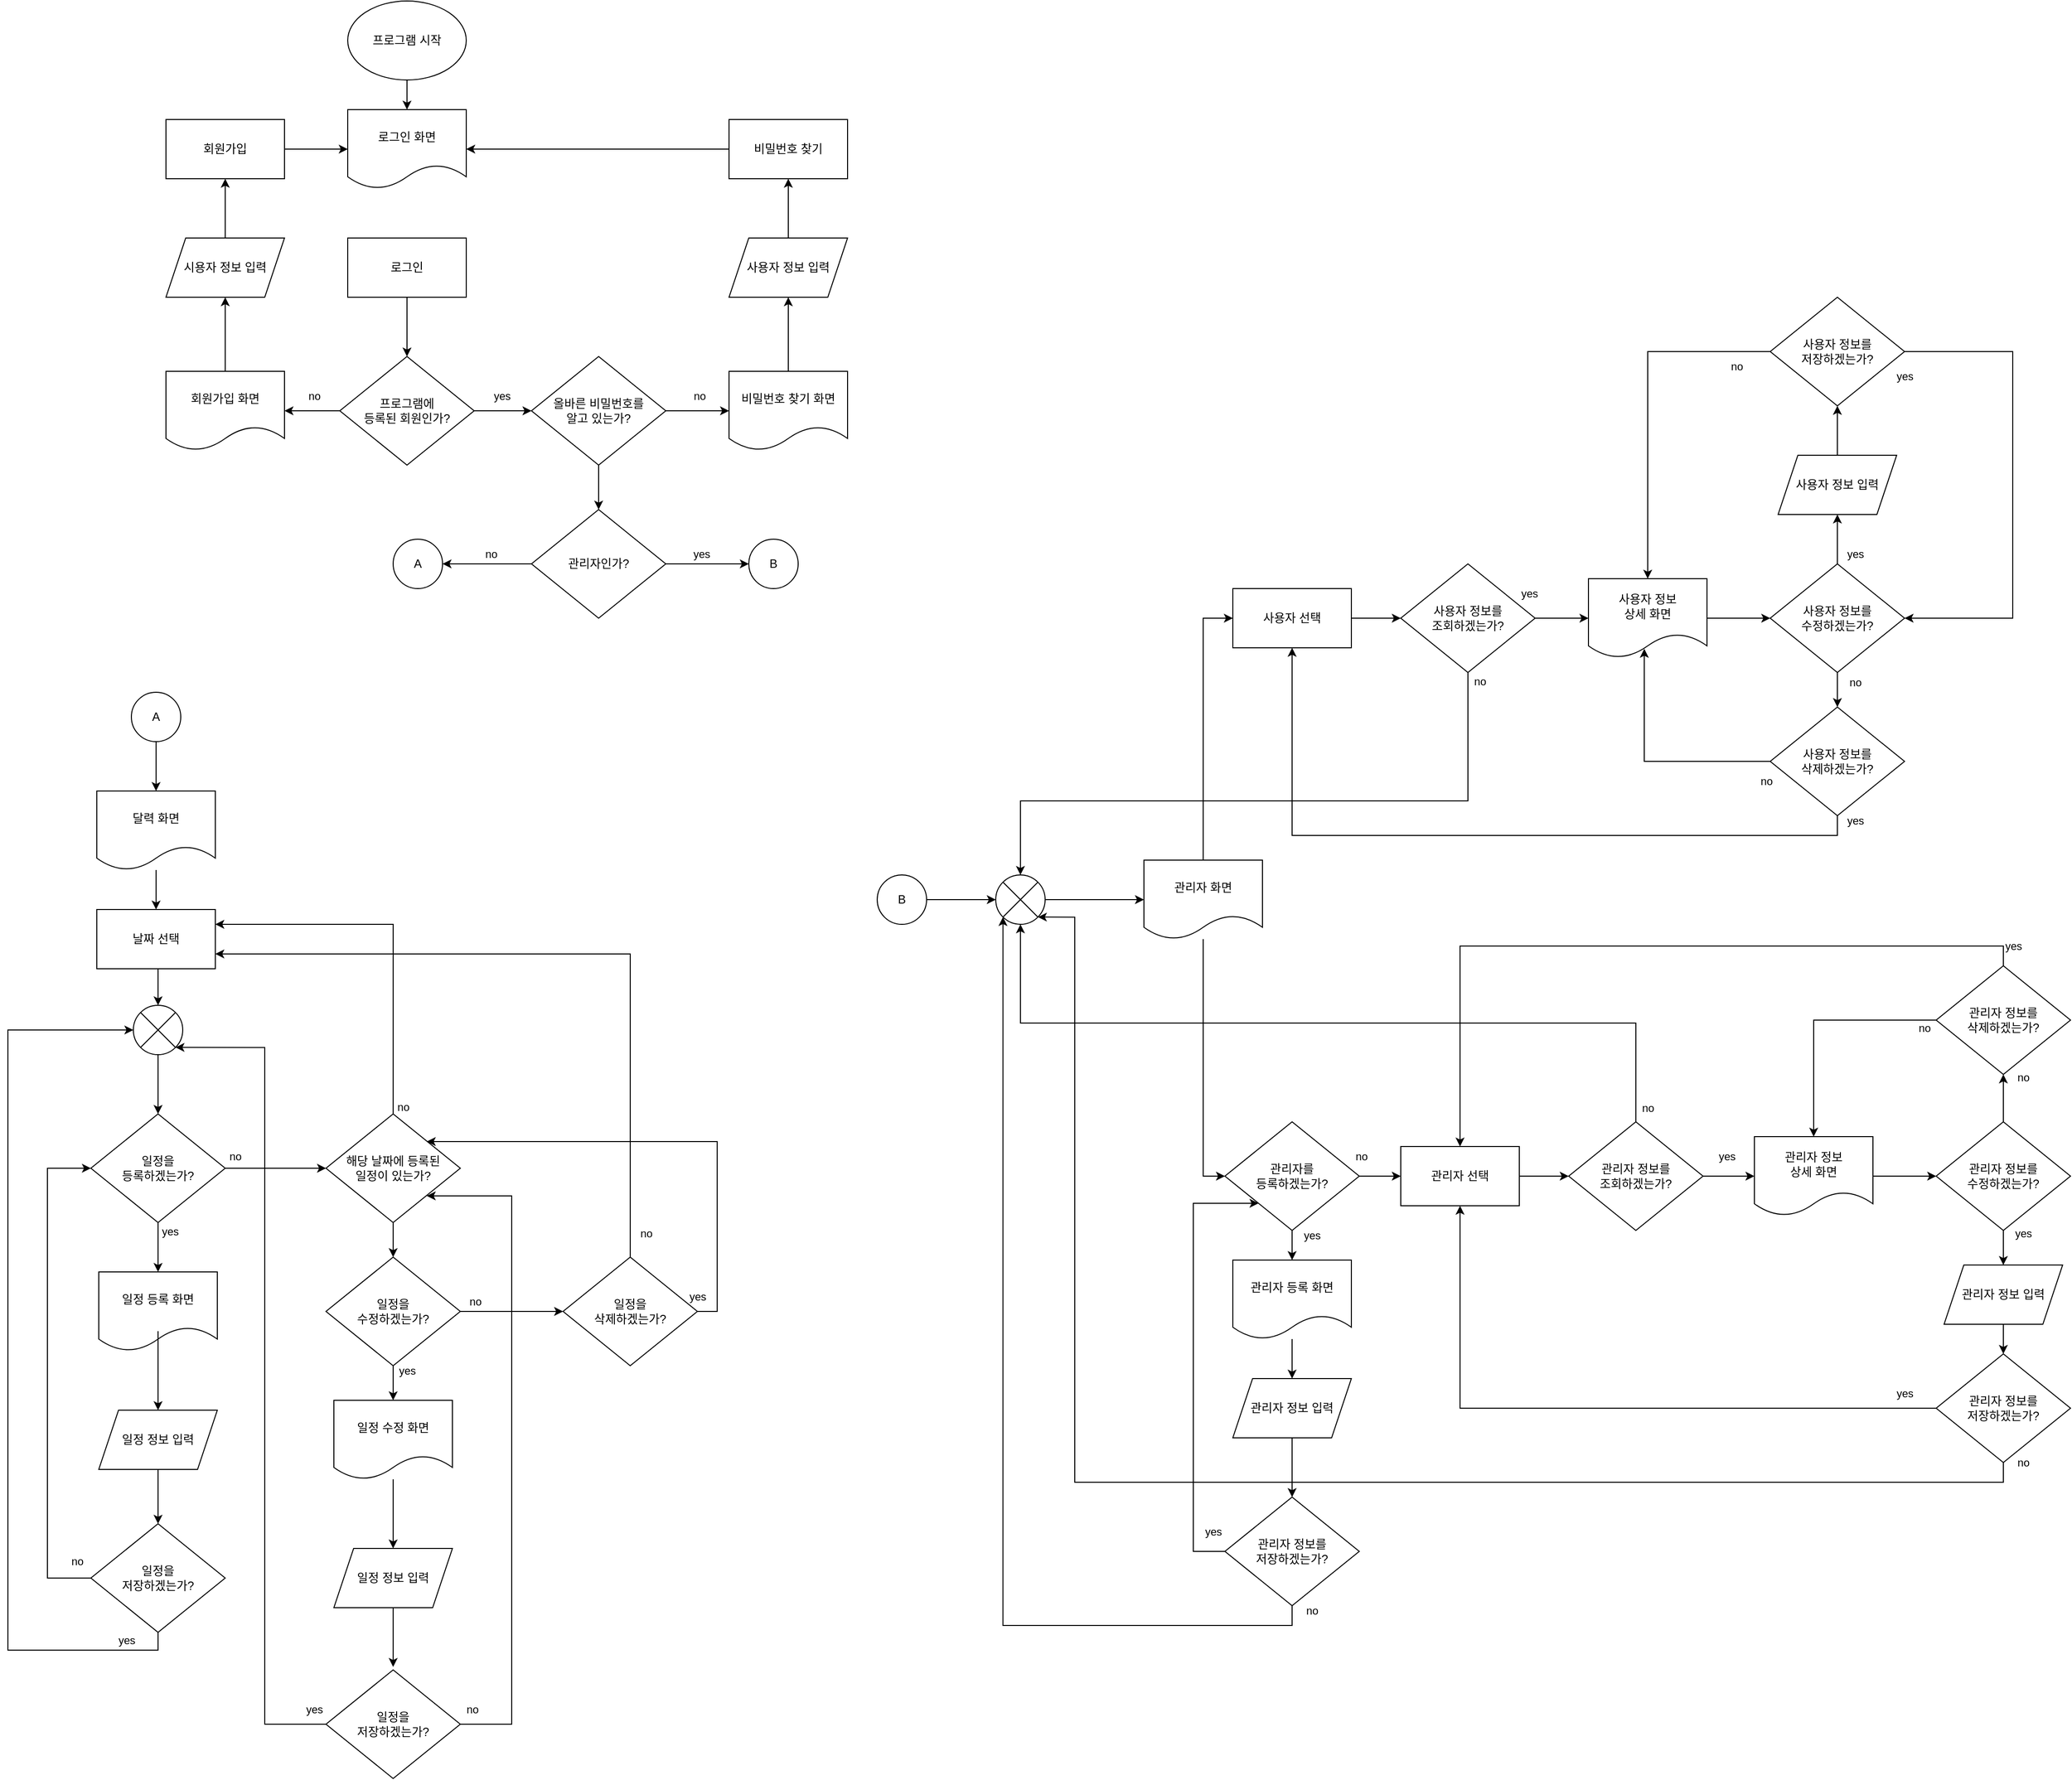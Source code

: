 <mxfile version="20.3.0" type="device"><diagram id="C5RBs43oDa-KdzZeNtuy" name="Page-1"><mxGraphModel dx="7496" dy="4733" grid="1" gridSize="10" guides="1" tooltips="1" connect="1" arrows="1" fold="1" page="1" pageScale="1" pageWidth="827" pageHeight="1169" math="0" shadow="0"><root><mxCell id="WIyWlLk6GJQsqaUBKTNV-0"/><mxCell id="WIyWlLk6GJQsqaUBKTNV-1" parent="WIyWlLk6GJQsqaUBKTNV-0"/><mxCell id="aTN_pOWtleHLElmf9g-f-5" style="edgeStyle=orthogonalEdgeStyle;rounded=0;orthogonalLoop=1;jettySize=auto;html=1;exitX=0.5;exitY=0;exitDx=0;exitDy=0;startArrow=classic;startFill=1;endArrow=none;endFill=0;" edge="1" parent="WIyWlLk6GJQsqaUBKTNV-1" target="aTN_pOWtleHLElmf9g-f-3"><mxGeometry relative="1" as="geometry"><mxPoint x="674" y="320.0" as="sourcePoint"/></mxGeometry></mxCell><mxCell id="aTN_pOWtleHLElmf9g-f-24" value="달력 화면" style="shape=document;whiteSpace=wrap;html=1;boundedLbl=1;" vertex="1" parent="WIyWlLk6GJQsqaUBKTNV-1"><mxGeometry x="409.99" y="-160" width="120" height="80" as="geometry"/></mxCell><mxCell id="aTN_pOWtleHLElmf9g-f-34" value="날짜 선택" style="rounded=0;whiteSpace=wrap;html=1;" vertex="1" parent="WIyWlLk6GJQsqaUBKTNV-1"><mxGeometry x="409.99" y="-40" width="120" height="60" as="geometry"/></mxCell><mxCell id="aTN_pOWtleHLElmf9g-f-87" style="edgeStyle=orthogonalEdgeStyle;rounded=0;orthogonalLoop=1;jettySize=auto;html=1;entryX=0.5;entryY=0;entryDx=0;entryDy=0;startArrow=none;startFill=0;endArrow=classic;endFill=1;" edge="1" parent="WIyWlLk6GJQsqaUBKTNV-1" source="aTN_pOWtleHLElmf9g-f-24" target="aTN_pOWtleHLElmf9g-f-34"><mxGeometry relative="1" as="geometry"/></mxCell><mxCell id="aTN_pOWtleHLElmf9g-f-41" value="일정을&lt;br&gt;수정하겠는가?" style="rhombus;whiteSpace=wrap;html=1;" vertex="1" parent="WIyWlLk6GJQsqaUBKTNV-1"><mxGeometry x="641.99" y="312" width="136" height="110" as="geometry"/></mxCell><mxCell id="aTN_pOWtleHLElmf9g-f-114" value="no" style="edgeStyle=orthogonalEdgeStyle;rounded=0;orthogonalLoop=1;jettySize=auto;html=1;exitX=0.5;exitY=0;exitDx=0;exitDy=0;entryX=1;entryY=0.75;entryDx=0;entryDy=0;startArrow=none;startFill=0;endArrow=classic;endFill=1;" edge="1" parent="WIyWlLk6GJQsqaUBKTNV-1" source="aTN_pOWtleHLElmf9g-f-42" target="aTN_pOWtleHLElmf9g-f-34"><mxGeometry x="-0.934" y="-16" relative="1" as="geometry"><mxPoint as="offset"/></mxGeometry></mxCell><mxCell id="aTN_pOWtleHLElmf9g-f-42" value="일정을&lt;br&gt;삭제하겠는가?" style="rhombus;whiteSpace=wrap;html=1;" vertex="1" parent="WIyWlLk6GJQsqaUBKTNV-1"><mxGeometry x="881.99" y="312" width="136" height="110" as="geometry"/></mxCell><mxCell id="aTN_pOWtleHLElmf9g-f-88" value="no" style="edgeStyle=orthogonalEdgeStyle;rounded=0;orthogonalLoop=1;jettySize=auto;html=1;exitX=1;exitY=0.5;exitDx=0;exitDy=0;entryX=0;entryY=0.5;entryDx=0;entryDy=0;startArrow=none;startFill=0;endArrow=classic;endFill=1;" edge="1" parent="WIyWlLk6GJQsqaUBKTNV-1" source="aTN_pOWtleHLElmf9g-f-41" target="aTN_pOWtleHLElmf9g-f-42"><mxGeometry x="-0.714" y="10" relative="1" as="geometry"><mxPoint as="offset"/></mxGeometry></mxCell><mxCell id="aTN_pOWtleHLElmf9g-f-49" value="일정 수정 화면" style="shape=document;whiteSpace=wrap;html=1;boundedLbl=1;" vertex="1" parent="WIyWlLk6GJQsqaUBKTNV-1"><mxGeometry x="649.99" y="457" width="120" height="80" as="geometry"/></mxCell><mxCell id="aTN_pOWtleHLElmf9g-f-76" value="yes" style="edgeStyle=orthogonalEdgeStyle;rounded=0;orthogonalLoop=1;jettySize=auto;html=1;exitX=0.5;exitY=1;exitDx=0;exitDy=0;entryX=0.5;entryY=0;entryDx=0;entryDy=0;startArrow=none;startFill=0;endArrow=classic;endFill=1;" edge="1" parent="WIyWlLk6GJQsqaUBKTNV-1" source="aTN_pOWtleHLElmf9g-f-41" target="aTN_pOWtleHLElmf9g-f-49"><mxGeometry x="-0.714" y="14" relative="1" as="geometry"><mxPoint as="offset"/></mxGeometry></mxCell><mxCell id="aTN_pOWtleHLElmf9g-f-53" value="일정을&lt;br&gt;저장하겠는가?" style="rhombus;whiteSpace=wrap;html=1;" vertex="1" parent="WIyWlLk6GJQsqaUBKTNV-1"><mxGeometry x="403.99" y="582" width="136" height="110" as="geometry"/></mxCell><mxCell id="aTN_pOWtleHLElmf9g-f-112" value="no" style="edgeStyle=orthogonalEdgeStyle;rounded=0;orthogonalLoop=1;jettySize=auto;html=1;exitX=0.5;exitY=0;exitDx=0;exitDy=0;entryX=1;entryY=0.25;entryDx=0;entryDy=0;startArrow=none;startFill=0;endArrow=classic;endFill=1;" edge="1" parent="WIyWlLk6GJQsqaUBKTNV-1" source="aTN_pOWtleHLElmf9g-f-68" target="aTN_pOWtleHLElmf9g-f-34"><mxGeometry x="-0.962" y="-10" relative="1" as="geometry"><mxPoint as="offset"/></mxGeometry></mxCell><mxCell id="aTN_pOWtleHLElmf9g-f-273" style="edgeStyle=orthogonalEdgeStyle;rounded=0;orthogonalLoop=1;jettySize=auto;html=1;exitX=0.5;exitY=1;exitDx=0;exitDy=0;entryX=0.5;entryY=0;entryDx=0;entryDy=0;startArrow=none;startFill=0;endArrow=classic;endFill=1;" edge="1" parent="WIyWlLk6GJQsqaUBKTNV-1" source="aTN_pOWtleHLElmf9g-f-68" target="aTN_pOWtleHLElmf9g-f-41"><mxGeometry relative="1" as="geometry"/></mxCell><mxCell id="aTN_pOWtleHLElmf9g-f-68" value="해당 날짜에 등록된&lt;br&gt;일정이 있는가?" style="rhombus;whiteSpace=wrap;html=1;" vertex="1" parent="WIyWlLk6GJQsqaUBKTNV-1"><mxGeometry x="641.99" y="167.0" width="136" height="110" as="geometry"/></mxCell><mxCell id="aTN_pOWtleHLElmf9g-f-117" value="yes" style="edgeStyle=orthogonalEdgeStyle;rounded=0;orthogonalLoop=1;jettySize=auto;html=1;exitX=1;exitY=0.5;exitDx=0;exitDy=0;startArrow=none;startFill=0;endArrow=classic;endFill=1;entryX=1;entryY=0;entryDx=0;entryDy=0;" edge="1" parent="WIyWlLk6GJQsqaUBKTNV-1" source="aTN_pOWtleHLElmf9g-f-42" target="aTN_pOWtleHLElmf9g-f-68"><mxGeometry x="-1" y="15" relative="1" as="geometry"><mxPoint x="1023.99" y="202.0" as="targetPoint"/><Array as="points"><mxPoint x="1037.99" y="367"/><mxPoint x="1037.99" y="195.0"/><mxPoint x="743.99" y="195.0"/></Array><mxPoint as="offset"/></mxGeometry></mxCell><mxCell id="aTN_pOWtleHLElmf9g-f-74" value="no" style="edgeStyle=orthogonalEdgeStyle;rounded=0;orthogonalLoop=1;jettySize=auto;html=1;exitX=1;exitY=0.5;exitDx=0;exitDy=0;entryX=0;entryY=0.5;entryDx=0;entryDy=0;startArrow=none;startFill=0;endArrow=classic;endFill=1;" edge="1" parent="WIyWlLk6GJQsqaUBKTNV-1" source="aTN_pOWtleHLElmf9g-f-69" target="aTN_pOWtleHLElmf9g-f-68"><mxGeometry x="-0.804" y="12" relative="1" as="geometry"><mxPoint x="579.99" y="222.0" as="sourcePoint"/><mxPoint as="offset"/></mxGeometry></mxCell><mxCell id="aTN_pOWtleHLElmf9g-f-69" value="일정을&lt;br&gt;등록하겠는가?" style="rhombus;whiteSpace=wrap;html=1;" vertex="1" parent="WIyWlLk6GJQsqaUBKTNV-1"><mxGeometry x="403.99" y="167.0" width="136" height="110" as="geometry"/></mxCell><mxCell id="aTN_pOWtleHLElmf9g-f-121" value="no" style="edgeStyle=orthogonalEdgeStyle;rounded=0;orthogonalLoop=1;jettySize=auto;html=1;exitX=0;exitY=0.5;exitDx=0;exitDy=0;entryX=0;entryY=0.5;entryDx=0;entryDy=0;startArrow=none;startFill=0;endArrow=classic;endFill=1;" edge="1" parent="WIyWlLk6GJQsqaUBKTNV-1" source="aTN_pOWtleHLElmf9g-f-53" target="aTN_pOWtleHLElmf9g-f-69"><mxGeometry x="-0.944" y="-17" relative="1" as="geometry"><Array as="points"><mxPoint x="359.99" y="637"/><mxPoint x="359.99" y="222.0"/></Array><mxPoint as="offset"/></mxGeometry></mxCell><mxCell id="aTN_pOWtleHLElmf9g-f-70" value="일정 등록 화면" style="shape=document;whiteSpace=wrap;html=1;boundedLbl=1;" vertex="1" parent="WIyWlLk6GJQsqaUBKTNV-1"><mxGeometry x="411.99" y="327" width="120" height="80" as="geometry"/></mxCell><mxCell id="aTN_pOWtleHLElmf9g-f-89" value="yes" style="edgeStyle=orthogonalEdgeStyle;rounded=0;orthogonalLoop=1;jettySize=auto;html=1;exitX=0.5;exitY=1;exitDx=0;exitDy=0;entryX=0.5;entryY=0;entryDx=0;entryDy=0;startArrow=none;startFill=0;endArrow=classic;endFill=1;" edge="1" parent="WIyWlLk6GJQsqaUBKTNV-1" source="aTN_pOWtleHLElmf9g-f-69" target="aTN_pOWtleHLElmf9g-f-70"><mxGeometry x="-0.667" y="12" relative="1" as="geometry"><mxPoint as="offset"/></mxGeometry></mxCell><mxCell id="aTN_pOWtleHLElmf9g-f-80" style="edgeStyle=orthogonalEdgeStyle;rounded=0;orthogonalLoop=1;jettySize=auto;html=1;exitX=0.5;exitY=0;exitDx=0;exitDy=0;startArrow=classic;startFill=1;endArrow=none;endFill=0;" edge="1" parent="WIyWlLk6GJQsqaUBKTNV-1" source="aTN_pOWtleHLElmf9g-f-81"><mxGeometry relative="1" as="geometry"><mxPoint x="471.99" y="437" as="sourcePoint"/><mxPoint x="471.99" y="387" as="targetPoint"/></mxGeometry></mxCell><mxCell id="aTN_pOWtleHLElmf9g-f-83" style="edgeStyle=orthogonalEdgeStyle;rounded=0;orthogonalLoop=1;jettySize=auto;html=1;exitX=0.5;exitY=1;exitDx=0;exitDy=0;entryX=0.5;entryY=0;entryDx=0;entryDy=0;startArrow=none;startFill=0;endArrow=classic;endFill=1;" edge="1" parent="WIyWlLk6GJQsqaUBKTNV-1" source="aTN_pOWtleHLElmf9g-f-81" target="aTN_pOWtleHLElmf9g-f-53"><mxGeometry relative="1" as="geometry"/></mxCell><mxCell id="aTN_pOWtleHLElmf9g-f-81" value="일정 정보 입력" style="shape=parallelogram;perimeter=parallelogramPerimeter;whiteSpace=wrap;html=1;fixedSize=1;" vertex="1" parent="WIyWlLk6GJQsqaUBKTNV-1"><mxGeometry x="411.99" y="467" width="120" height="60" as="geometry"/></mxCell><mxCell id="aTN_pOWtleHLElmf9g-f-118" value="no" style="edgeStyle=orthogonalEdgeStyle;rounded=0;orthogonalLoop=1;jettySize=auto;html=1;entryX=1;entryY=1;entryDx=0;entryDy=0;startArrow=none;startFill=0;endArrow=classic;endFill=1;exitX=1;exitY=0.5;exitDx=0;exitDy=0;" edge="1" parent="WIyWlLk6GJQsqaUBKTNV-1" source="aTN_pOWtleHLElmf9g-f-102" target="aTN_pOWtleHLElmf9g-f-68"><mxGeometry x="-0.964" y="15" relative="1" as="geometry"><mxPoint x="829.99" y="782" as="sourcePoint"/><Array as="points"><mxPoint x="829.99" y="785"/><mxPoint x="829.99" y="250.0"/><mxPoint x="743.99" y="250.0"/></Array><mxPoint as="offset"/></mxGeometry></mxCell><mxCell id="aTN_pOWtleHLElmf9g-f-102" value="일정을&lt;br&gt;저장하겠는가?" style="rhombus;whiteSpace=wrap;html=1;" vertex="1" parent="WIyWlLk6GJQsqaUBKTNV-1"><mxGeometry x="641.99" y="730" width="136" height="110" as="geometry"/></mxCell><mxCell id="aTN_pOWtleHLElmf9g-f-104" style="edgeStyle=orthogonalEdgeStyle;rounded=0;orthogonalLoop=1;jettySize=auto;html=1;exitX=0.5;exitY=1;exitDx=0;exitDy=0;entryX=0.5;entryY=0;entryDx=0;entryDy=0;startArrow=none;startFill=0;endArrow=classic;endFill=1;" edge="1" parent="WIyWlLk6GJQsqaUBKTNV-1" source="aTN_pOWtleHLElmf9g-f-103"><mxGeometry relative="1" as="geometry"><mxPoint x="709.99" y="727" as="targetPoint"/></mxGeometry></mxCell><mxCell id="aTN_pOWtleHLElmf9g-f-103" value="일정 정보 입력" style="shape=parallelogram;perimeter=parallelogramPerimeter;whiteSpace=wrap;html=1;fixedSize=1;" vertex="1" parent="WIyWlLk6GJQsqaUBKTNV-1"><mxGeometry x="649.99" y="607" width="120" height="60" as="geometry"/></mxCell><mxCell id="aTN_pOWtleHLElmf9g-f-78" style="edgeStyle=orthogonalEdgeStyle;rounded=0;orthogonalLoop=1;jettySize=auto;html=1;entryX=0.5;entryY=0;entryDx=0;entryDy=0;startArrow=none;startFill=0;endArrow=classic;endFill=1;" edge="1" parent="WIyWlLk6GJQsqaUBKTNV-1" source="aTN_pOWtleHLElmf9g-f-49" target="aTN_pOWtleHLElmf9g-f-103"><mxGeometry relative="1" as="geometry"><mxPoint x="709.99" y="517" as="sourcePoint"/><mxPoint x="542.99" y="467" as="targetPoint"/></mxGeometry></mxCell><mxCell id="aTN_pOWtleHLElmf9g-f-123" style="edgeStyle=orthogonalEdgeStyle;rounded=0;orthogonalLoop=1;jettySize=auto;html=1;exitX=0.5;exitY=1;exitDx=0;exitDy=0;entryX=0.5;entryY=0;entryDx=0;entryDy=0;startArrow=none;startFill=0;endArrow=classic;endFill=1;" edge="1" parent="WIyWlLk6GJQsqaUBKTNV-1" source="aTN_pOWtleHLElmf9g-f-116" target="aTN_pOWtleHLElmf9g-f-69"><mxGeometry relative="1" as="geometry"/></mxCell><mxCell id="aTN_pOWtleHLElmf9g-f-116" value="" style="shape=sumEllipse;perimeter=ellipsePerimeter;whiteSpace=wrap;html=1;backgroundOutline=1;" vertex="1" parent="WIyWlLk6GJQsqaUBKTNV-1"><mxGeometry x="446.99" y="57.0" width="50" height="50" as="geometry"/></mxCell><mxCell id="aTN_pOWtleHLElmf9g-f-108" style="edgeStyle=orthogonalEdgeStyle;rounded=0;orthogonalLoop=1;jettySize=auto;html=1;exitX=0.5;exitY=1;exitDx=0;exitDy=0;entryX=0.5;entryY=0;entryDx=0;entryDy=0;startArrow=none;startFill=0;endArrow=classic;endFill=1;" edge="1" parent="WIyWlLk6GJQsqaUBKTNV-1" source="aTN_pOWtleHLElmf9g-f-34" target="aTN_pOWtleHLElmf9g-f-116"><mxGeometry relative="1" as="geometry"><mxPoint x="717.99" y="60.0" as="targetPoint"/></mxGeometry></mxCell><mxCell id="aTN_pOWtleHLElmf9g-f-122" value="yes" style="edgeStyle=orthogonalEdgeStyle;rounded=0;orthogonalLoop=1;jettySize=auto;html=1;exitX=0.5;exitY=1;exitDx=0;exitDy=0;entryX=0;entryY=0.5;entryDx=0;entryDy=0;startArrow=none;startFill=0;endArrow=classic;endFill=1;" edge="1" parent="WIyWlLk6GJQsqaUBKTNV-1" source="aTN_pOWtleHLElmf9g-f-53" target="aTN_pOWtleHLElmf9g-f-116"><mxGeometry x="-0.892" y="-10" relative="1" as="geometry"><Array as="points"><mxPoint x="471.99" y="710"/><mxPoint x="319.99" y="710"/><mxPoint x="319.99" y="82.0"/></Array><mxPoint as="offset"/></mxGeometry></mxCell><mxCell id="aTN_pOWtleHLElmf9g-f-120" value="yes" style="edgeStyle=orthogonalEdgeStyle;rounded=0;orthogonalLoop=1;jettySize=auto;html=1;exitX=0;exitY=0.5;exitDx=0;exitDy=0;entryX=1;entryY=1;entryDx=0;entryDy=0;startArrow=none;startFill=0;endArrow=classic;endFill=1;" edge="1" parent="WIyWlLk6GJQsqaUBKTNV-1" source="aTN_pOWtleHLElmf9g-f-102" target="aTN_pOWtleHLElmf9g-f-116"><mxGeometry x="-0.971" y="-15" relative="1" as="geometry"><mxPoint x="601.99" y="782" as="sourcePoint"/><Array as="points"><mxPoint x="579.99" y="785"/><mxPoint x="579.99" y="100.0"/></Array><mxPoint as="offset"/></mxGeometry></mxCell><mxCell id="aTN_pOWtleHLElmf9g-f-158" value="관리자 화면" style="shape=document;whiteSpace=wrap;html=1;boundedLbl=1;" vertex="1" parent="WIyWlLk6GJQsqaUBKTNV-1"><mxGeometry x="1470" y="-90.0" width="120" height="80" as="geometry"/></mxCell><mxCell id="aTN_pOWtleHLElmf9g-f-169" value="사용자 정보를&lt;br&gt;조회하겠는가?" style="rhombus;whiteSpace=wrap;html=1;" vertex="1" parent="WIyWlLk6GJQsqaUBKTNV-1"><mxGeometry x="1730" y="-390" width="136" height="110" as="geometry"/></mxCell><mxCell id="aTN_pOWtleHLElmf9g-f-229" style="edgeStyle=orthogonalEdgeStyle;rounded=0;orthogonalLoop=1;jettySize=auto;html=1;exitX=1;exitY=0.5;exitDx=0;exitDy=0;entryX=0;entryY=0.5;entryDx=0;entryDy=0;startArrow=none;startFill=0;endArrow=classic;endFill=1;" edge="1" parent="WIyWlLk6GJQsqaUBKTNV-1" source="aTN_pOWtleHLElmf9g-f-172" target="aTN_pOWtleHLElmf9g-f-169"><mxGeometry relative="1" as="geometry"/></mxCell><mxCell id="aTN_pOWtleHLElmf9g-f-172" value="사용자 선택" style="whiteSpace=wrap;html=1;" vertex="1" parent="WIyWlLk6GJQsqaUBKTNV-1"><mxGeometry x="1560" y="-365" width="120" height="60" as="geometry"/></mxCell><mxCell id="aTN_pOWtleHLElmf9g-f-227" style="edgeStyle=orthogonalEdgeStyle;rounded=0;orthogonalLoop=1;jettySize=auto;html=1;entryX=0;entryY=0.5;entryDx=0;entryDy=0;startArrow=none;startFill=0;endArrow=classic;endFill=1;" edge="1" parent="WIyWlLk6GJQsqaUBKTNV-1" source="aTN_pOWtleHLElmf9g-f-158" target="aTN_pOWtleHLElmf9g-f-172"><mxGeometry relative="1" as="geometry"/></mxCell><mxCell id="aTN_pOWtleHLElmf9g-f-176" value="사용자 정보를&lt;br&gt;수정하겠는가?" style="rhombus;whiteSpace=wrap;html=1;" vertex="1" parent="WIyWlLk6GJQsqaUBKTNV-1"><mxGeometry x="2104" y="-390" width="136" height="110" as="geometry"/></mxCell><mxCell id="aTN_pOWtleHLElmf9g-f-178" value="사용자 정보 입력" style="shape=parallelogram;perimeter=parallelogramPerimeter;whiteSpace=wrap;html=1;fixedSize=1;" vertex="1" parent="WIyWlLk6GJQsqaUBKTNV-1"><mxGeometry x="2112" y="-500" width="120" height="60" as="geometry"/></mxCell><mxCell id="aTN_pOWtleHLElmf9g-f-236" value="yes" style="edgeStyle=orthogonalEdgeStyle;rounded=0;orthogonalLoop=1;jettySize=auto;html=1;exitX=0.5;exitY=0;exitDx=0;exitDy=0;entryX=0.5;entryY=1;entryDx=0;entryDy=0;startArrow=none;startFill=0;endArrow=classic;endFill=1;" edge="1" parent="WIyWlLk6GJQsqaUBKTNV-1" source="aTN_pOWtleHLElmf9g-f-176" target="aTN_pOWtleHLElmf9g-f-178"><mxGeometry x="-0.6" y="-18" relative="1" as="geometry"><mxPoint as="offset"/></mxGeometry></mxCell><mxCell id="aTN_pOWtleHLElmf9g-f-239" value="yes" style="edgeStyle=orthogonalEdgeStyle;rounded=0;orthogonalLoop=1;jettySize=auto;html=1;exitX=1;exitY=0.5;exitDx=0;exitDy=0;entryX=1;entryY=0.5;entryDx=0;entryDy=0;startArrow=none;startFill=0;endArrow=classic;endFill=1;" edge="1" parent="WIyWlLk6GJQsqaUBKTNV-1" source="aTN_pOWtleHLElmf9g-f-179" target="aTN_pOWtleHLElmf9g-f-176"><mxGeometry x="-1" y="-25" relative="1" as="geometry"><Array as="points"><mxPoint x="2349.5" y="-605"/><mxPoint x="2349.5" y="-335"/></Array><mxPoint as="offset"/></mxGeometry></mxCell><mxCell id="aTN_pOWtleHLElmf9g-f-179" value="사용자 정보를&lt;br&gt;저장하겠는가?" style="rhombus;whiteSpace=wrap;html=1;" vertex="1" parent="WIyWlLk6GJQsqaUBKTNV-1"><mxGeometry x="2104" y="-660" width="136" height="110" as="geometry"/></mxCell><mxCell id="aTN_pOWtleHLElmf9g-f-237" style="edgeStyle=orthogonalEdgeStyle;rounded=0;orthogonalLoop=1;jettySize=auto;html=1;exitX=0.5;exitY=0;exitDx=0;exitDy=0;entryX=0.5;entryY=1;entryDx=0;entryDy=0;startArrow=none;startFill=0;endArrow=classic;endFill=1;" edge="1" parent="WIyWlLk6GJQsqaUBKTNV-1" source="aTN_pOWtleHLElmf9g-f-178" target="aTN_pOWtleHLElmf9g-f-179"><mxGeometry relative="1" as="geometry"/></mxCell><mxCell id="aTN_pOWtleHLElmf9g-f-241" value="yes" style="edgeStyle=orthogonalEdgeStyle;rounded=0;orthogonalLoop=1;jettySize=auto;html=1;exitX=0.5;exitY=1;exitDx=0;exitDy=0;entryX=0.5;entryY=1;entryDx=0;entryDy=0;startArrow=none;startFill=0;endArrow=classic;endFill=1;" edge="1" parent="WIyWlLk6GJQsqaUBKTNV-1" source="aTN_pOWtleHLElmf9g-f-187" target="aTN_pOWtleHLElmf9g-f-172"><mxGeometry x="-0.987" y="18" relative="1" as="geometry"><mxPoint as="offset"/></mxGeometry></mxCell><mxCell id="aTN_pOWtleHLElmf9g-f-187" value="사용자 정보를&lt;br&gt;삭제하겠는가?" style="rhombus;whiteSpace=wrap;html=1;" vertex="1" parent="WIyWlLk6GJQsqaUBKTNV-1"><mxGeometry x="2104" y="-245.0" width="136" height="110" as="geometry"/></mxCell><mxCell id="aTN_pOWtleHLElmf9g-f-235" value="no" style="edgeStyle=orthogonalEdgeStyle;rounded=0;orthogonalLoop=1;jettySize=auto;html=1;exitX=0.5;exitY=1;exitDx=0;exitDy=0;entryX=0.5;entryY=0;entryDx=0;entryDy=0;startArrow=none;startFill=0;endArrow=classic;endFill=1;" edge="1" parent="WIyWlLk6GJQsqaUBKTNV-1" source="aTN_pOWtleHLElmf9g-f-176" target="aTN_pOWtleHLElmf9g-f-187"><mxGeometry x="-0.429" y="18" relative="1" as="geometry"><mxPoint as="offset"/></mxGeometry></mxCell><mxCell id="aTN_pOWtleHLElmf9g-f-192" value="관리자를&lt;br&gt;등록하겠는가?" style="rhombus;whiteSpace=wrap;html=1;" vertex="1" parent="WIyWlLk6GJQsqaUBKTNV-1"><mxGeometry x="1552" y="175.0" width="136" height="110" as="geometry"/></mxCell><mxCell id="aTN_pOWtleHLElmf9g-f-228" style="edgeStyle=orthogonalEdgeStyle;rounded=0;orthogonalLoop=1;jettySize=auto;html=1;entryX=0;entryY=0.5;entryDx=0;entryDy=0;startArrow=none;startFill=0;endArrow=classic;endFill=1;" edge="1" parent="WIyWlLk6GJQsqaUBKTNV-1" source="aTN_pOWtleHLElmf9g-f-158" target="aTN_pOWtleHLElmf9g-f-192"><mxGeometry relative="1" as="geometry"><mxPoint x="1560" y="255.0" as="targetPoint"/></mxGeometry></mxCell><mxCell id="aTN_pOWtleHLElmf9g-f-245" value="no" style="edgeStyle=orthogonalEdgeStyle;rounded=0;orthogonalLoop=1;jettySize=auto;html=1;exitX=1;exitY=0.5;exitDx=0;exitDy=0;entryX=0;entryY=0.5;entryDx=0;entryDy=0;startArrow=none;startFill=0;endArrow=classic;endFill=1;" edge="1" parent="WIyWlLk6GJQsqaUBKTNV-1" source="aTN_pOWtleHLElmf9g-f-192" target="aTN_pOWtleHLElmf9g-f-259"><mxGeometry x="-0.905" y="20" relative="1" as="geometry"><mxPoint x="1680" y="230.0" as="sourcePoint"/><mxPoint x="1730" y="230.0" as="targetPoint"/><mxPoint as="offset"/></mxGeometry></mxCell><mxCell id="aTN_pOWtleHLElmf9g-f-199" value="관리자 정보를&lt;br&gt;수정하겠는가?" style="rhombus;whiteSpace=wrap;html=1;" vertex="1" parent="WIyWlLk6GJQsqaUBKTNV-1"><mxGeometry x="2272" y="175.0" width="136" height="110" as="geometry"/></mxCell><mxCell id="aTN_pOWtleHLElmf9g-f-202" value="관리자 정보를&lt;br&gt;삭제하겠는가?" style="rhombus;whiteSpace=wrap;html=1;" vertex="1" parent="WIyWlLk6GJQsqaUBKTNV-1"><mxGeometry x="2272" y="17.0" width="136" height="110" as="geometry"/></mxCell><mxCell id="aTN_pOWtleHLElmf9g-f-248" value="no" style="edgeStyle=orthogonalEdgeStyle;rounded=0;orthogonalLoop=1;jettySize=auto;html=1;exitX=0.5;exitY=0;exitDx=0;exitDy=0;entryX=0.5;entryY=1;entryDx=0;entryDy=0;startArrow=none;startFill=0;endArrow=classic;endFill=1;" edge="1" parent="WIyWlLk6GJQsqaUBKTNV-1" source="aTN_pOWtleHLElmf9g-f-199" target="aTN_pOWtleHLElmf9g-f-202"><mxGeometry x="0.875" y="-20" relative="1" as="geometry"><mxPoint as="offset"/></mxGeometry></mxCell><mxCell id="aTN_pOWtleHLElmf9g-f-205" value="관리자 정보 입력" style="shape=parallelogram;perimeter=parallelogramPerimeter;whiteSpace=wrap;html=1;fixedSize=1;" vertex="1" parent="WIyWlLk6GJQsqaUBKTNV-1"><mxGeometry x="2280" y="320" width="120" height="60" as="geometry"/></mxCell><mxCell id="aTN_pOWtleHLElmf9g-f-249" value="yes" style="edgeStyle=orthogonalEdgeStyle;rounded=0;orthogonalLoop=1;jettySize=auto;html=1;exitX=0.5;exitY=1;exitDx=0;exitDy=0;entryX=0.5;entryY=0;entryDx=0;entryDy=0;startArrow=none;startFill=0;endArrow=classic;endFill=1;" edge="1" parent="WIyWlLk6GJQsqaUBKTNV-1" source="aTN_pOWtleHLElmf9g-f-199" target="aTN_pOWtleHLElmf9g-f-205"><mxGeometry x="-0.867" y="20" relative="1" as="geometry"><mxPoint as="offset"/></mxGeometry></mxCell><mxCell id="aTN_pOWtleHLElmf9g-f-262" value="yes" style="edgeStyle=orthogonalEdgeStyle;rounded=0;orthogonalLoop=1;jettySize=auto;html=1;exitX=0;exitY=0.5;exitDx=0;exitDy=0;entryX=0;entryY=1;entryDx=0;entryDy=0;startArrow=none;startFill=0;endArrow=classic;endFill=1;" edge="1" parent="WIyWlLk6GJQsqaUBKTNV-1" source="aTN_pOWtleHLElmf9g-f-206" target="aTN_pOWtleHLElmf9g-f-192"><mxGeometry x="-0.769" y="-20" relative="1" as="geometry"><Array as="points"><mxPoint x="1520" y="610"/><mxPoint x="1520" y="258"/></Array><mxPoint as="offset"/></mxGeometry></mxCell><mxCell id="aTN_pOWtleHLElmf9g-f-206" value="관리자 정보를&lt;br&gt;저장하겠는가?" style="rhombus;whiteSpace=wrap;html=1;" vertex="1" parent="WIyWlLk6GJQsqaUBKTNV-1"><mxGeometry x="1552" y="555" width="136" height="110" as="geometry"/></mxCell><mxCell id="aTN_pOWtleHLElmf9g-f-254" style="edgeStyle=orthogonalEdgeStyle;rounded=0;orthogonalLoop=1;jettySize=auto;html=1;exitX=0.5;exitY=1;exitDx=0;exitDy=0;entryX=0.5;entryY=0;entryDx=0;entryDy=0;startArrow=none;startFill=0;endArrow=classic;endFill=1;" edge="1" parent="WIyWlLk6GJQsqaUBKTNV-1" source="aTN_pOWtleHLElmf9g-f-212" target="aTN_pOWtleHLElmf9g-f-206"><mxGeometry relative="1" as="geometry"/></mxCell><mxCell id="aTN_pOWtleHLElmf9g-f-212" value="관리자 정보 입력" style="shape=parallelogram;perimeter=parallelogramPerimeter;whiteSpace=wrap;html=1;fixedSize=1;" vertex="1" parent="WIyWlLk6GJQsqaUBKTNV-1"><mxGeometry x="1560" y="435" width="120" height="60" as="geometry"/></mxCell><mxCell id="aTN_pOWtleHLElmf9g-f-213" value="관리자 정보를&lt;br&gt;저장하겠는가?" style="rhombus;whiteSpace=wrap;html=1;" vertex="1" parent="WIyWlLk6GJQsqaUBKTNV-1"><mxGeometry x="2272" y="410" width="136" height="110" as="geometry"/></mxCell><mxCell id="aTN_pOWtleHLElmf9g-f-250" style="edgeStyle=orthogonalEdgeStyle;rounded=0;orthogonalLoop=1;jettySize=auto;html=1;exitX=0.5;exitY=1;exitDx=0;exitDy=0;entryX=0.5;entryY=0;entryDx=0;entryDy=0;startArrow=none;startFill=0;endArrow=classic;endFill=1;" edge="1" parent="WIyWlLk6GJQsqaUBKTNV-1" source="aTN_pOWtleHLElmf9g-f-205" target="aTN_pOWtleHLElmf9g-f-213"><mxGeometry relative="1" as="geometry"/></mxCell><mxCell id="aTN_pOWtleHLElmf9g-f-225" style="edgeStyle=orthogonalEdgeStyle;rounded=0;orthogonalLoop=1;jettySize=auto;html=1;exitX=1;exitY=0.5;exitDx=0;exitDy=0;entryX=0;entryY=0.5;entryDx=0;entryDy=0;startArrow=none;startFill=0;endArrow=classic;endFill=1;" edge="1" parent="WIyWlLk6GJQsqaUBKTNV-1" source="aTN_pOWtleHLElmf9g-f-220" target="aTN_pOWtleHLElmf9g-f-158"><mxGeometry relative="1" as="geometry"/></mxCell><mxCell id="aTN_pOWtleHLElmf9g-f-220" value="" style="shape=sumEllipse;perimeter=ellipsePerimeter;whiteSpace=wrap;html=1;backgroundOutline=1;" vertex="1" parent="WIyWlLk6GJQsqaUBKTNV-1"><mxGeometry x="1320" y="-75.0" width="50" height="50" as="geometry"/></mxCell><mxCell id="aTN_pOWtleHLElmf9g-f-232" value="no" style="edgeStyle=orthogonalEdgeStyle;rounded=0;orthogonalLoop=1;jettySize=auto;html=1;exitX=0.5;exitY=1;exitDx=0;exitDy=0;entryX=0.5;entryY=0;entryDx=0;entryDy=0;startArrow=none;startFill=0;endArrow=classic;endFill=1;" edge="1" parent="WIyWlLk6GJQsqaUBKTNV-1" source="aTN_pOWtleHLElmf9g-f-169" target="aTN_pOWtleHLElmf9g-f-220"><mxGeometry x="-0.973" y="12" relative="1" as="geometry"><Array as="points"><mxPoint x="1798" y="-150.0"/><mxPoint x="1345" y="-150.0"/></Array><mxPoint as="offset"/></mxGeometry></mxCell><mxCell id="aTN_pOWtleHLElmf9g-f-263" value="no" style="edgeStyle=orthogonalEdgeStyle;rounded=0;orthogonalLoop=1;jettySize=auto;html=1;exitX=0.5;exitY=1;exitDx=0;exitDy=0;entryX=0;entryY=1;entryDx=0;entryDy=0;startArrow=none;startFill=0;endArrow=classic;endFill=1;" edge="1" parent="WIyWlLk6GJQsqaUBKTNV-1" source="aTN_pOWtleHLElmf9g-f-206" target="aTN_pOWtleHLElmf9g-f-220"><mxGeometry x="-0.991" y="20" relative="1" as="geometry"><Array as="points"><mxPoint x="1620" y="685"/><mxPoint x="1327" y="685"/></Array><mxPoint as="offset"/></mxGeometry></mxCell><mxCell id="aTN_pOWtleHLElmf9g-f-268" value="no" style="edgeStyle=orthogonalEdgeStyle;rounded=0;orthogonalLoop=1;jettySize=auto;html=1;exitX=0.5;exitY=1;exitDx=0;exitDy=0;startArrow=none;startFill=0;endArrow=classic;endFill=1;entryX=1;entryY=1;entryDx=0;entryDy=0;" edge="1" parent="WIyWlLk6GJQsqaUBKTNV-1" source="aTN_pOWtleHLElmf9g-f-213" target="aTN_pOWtleHLElmf9g-f-220"><mxGeometry x="-1" y="20" relative="1" as="geometry"><Array as="points"><mxPoint x="2340" y="540"/><mxPoint x="1400" y="540"/><mxPoint x="1400" y="-32.0"/></Array><mxPoint as="offset"/></mxGeometry></mxCell><mxCell id="aTN_pOWtleHLElmf9g-f-234" style="edgeStyle=orthogonalEdgeStyle;rounded=0;orthogonalLoop=1;jettySize=auto;html=1;exitX=1;exitY=0.5;exitDx=0;exitDy=0;entryX=0;entryY=0.5;entryDx=0;entryDy=0;startArrow=none;startFill=0;endArrow=classic;endFill=1;" edge="1" parent="WIyWlLk6GJQsqaUBKTNV-1" source="aTN_pOWtleHLElmf9g-f-230" target="aTN_pOWtleHLElmf9g-f-176"><mxGeometry relative="1" as="geometry"/></mxCell><mxCell id="aTN_pOWtleHLElmf9g-f-230" value="사용자 정보&lt;br&gt;상세 화면" style="shape=document;whiteSpace=wrap;html=1;boundedLbl=1;" vertex="1" parent="WIyWlLk6GJQsqaUBKTNV-1"><mxGeometry x="1920" y="-375" width="120" height="80" as="geometry"/></mxCell><mxCell id="aTN_pOWtleHLElmf9g-f-231" value="yes" style="edgeStyle=orthogonalEdgeStyle;rounded=0;orthogonalLoop=1;jettySize=auto;html=1;exitX=1;exitY=0.5;exitDx=0;exitDy=0;entryX=0;entryY=0.5;entryDx=0;entryDy=0;startArrow=none;startFill=0;endArrow=classic;endFill=1;" edge="1" parent="WIyWlLk6GJQsqaUBKTNV-1" source="aTN_pOWtleHLElmf9g-f-169" target="aTN_pOWtleHLElmf9g-f-230"><mxGeometry x="-1" y="26" relative="1" as="geometry"><mxPoint x="-6" y="1" as="offset"/></mxGeometry></mxCell><mxCell id="aTN_pOWtleHLElmf9g-f-240" value="no" style="edgeStyle=orthogonalEdgeStyle;rounded=0;orthogonalLoop=1;jettySize=auto;html=1;exitX=0;exitY=0.5;exitDx=0;exitDy=0;entryX=0.5;entryY=0;entryDx=0;entryDy=0;startArrow=none;startFill=0;endArrow=classic;endFill=1;" edge="1" parent="WIyWlLk6GJQsqaUBKTNV-1" source="aTN_pOWtleHLElmf9g-f-179" target="aTN_pOWtleHLElmf9g-f-230"><mxGeometry x="-0.808" y="15" relative="1" as="geometry"><mxPoint as="offset"/></mxGeometry></mxCell><mxCell id="aTN_pOWtleHLElmf9g-f-242" value="no" style="edgeStyle=orthogonalEdgeStyle;rounded=0;orthogonalLoop=1;jettySize=auto;html=1;exitX=0;exitY=0.5;exitDx=0;exitDy=0;entryX=0.471;entryY=0.888;entryDx=0;entryDy=0;entryPerimeter=0;startArrow=none;startFill=0;endArrow=classic;endFill=1;" edge="1" parent="WIyWlLk6GJQsqaUBKTNV-1" source="aTN_pOWtleHLElmf9g-f-187" target="aTN_pOWtleHLElmf9g-f-230"><mxGeometry x="-0.967" y="20" relative="1" as="geometry"><mxPoint as="offset"/></mxGeometry></mxCell><mxCell id="aTN_pOWtleHLElmf9g-f-247" value="" style="edgeStyle=orthogonalEdgeStyle;rounded=0;orthogonalLoop=1;jettySize=auto;html=1;startArrow=none;startFill=0;endArrow=classic;endFill=1;exitX=1;exitY=0.5;exitDx=0;exitDy=0;entryX=0;entryY=0.5;entryDx=0;entryDy=0;" edge="1" parent="WIyWlLk6GJQsqaUBKTNV-1" source="aTN_pOWtleHLElmf9g-f-243" target="aTN_pOWtleHLElmf9g-f-199"><mxGeometry relative="1" as="geometry"/></mxCell><mxCell id="aTN_pOWtleHLElmf9g-f-243" value="관리자 정보&lt;br&gt;상세 화면" style="shape=document;whiteSpace=wrap;html=1;boundedLbl=1;" vertex="1" parent="WIyWlLk6GJQsqaUBKTNV-1"><mxGeometry x="2088" y="190.0" width="120" height="80" as="geometry"/></mxCell><mxCell id="aTN_pOWtleHLElmf9g-f-266" value="no" style="edgeStyle=orthogonalEdgeStyle;rounded=0;orthogonalLoop=1;jettySize=auto;html=1;exitX=0;exitY=0.5;exitDx=0;exitDy=0;entryX=0.5;entryY=0;entryDx=0;entryDy=0;startArrow=none;startFill=0;endArrow=classic;endFill=1;" edge="1" parent="WIyWlLk6GJQsqaUBKTNV-1" source="aTN_pOWtleHLElmf9g-f-202" target="aTN_pOWtleHLElmf9g-f-243"><mxGeometry x="-0.901" y="8" relative="1" as="geometry"><mxPoint as="offset"/></mxGeometry></mxCell><mxCell id="aTN_pOWtleHLElmf9g-f-253" style="edgeStyle=orthogonalEdgeStyle;rounded=0;orthogonalLoop=1;jettySize=auto;html=1;entryX=0.5;entryY=0;entryDx=0;entryDy=0;startArrow=none;startFill=0;endArrow=classic;endFill=1;" edge="1" parent="WIyWlLk6GJQsqaUBKTNV-1" source="aTN_pOWtleHLElmf9g-f-244" target="aTN_pOWtleHLElmf9g-f-212"><mxGeometry relative="1" as="geometry"/></mxCell><mxCell id="aTN_pOWtleHLElmf9g-f-244" value="관리자 등록 화면" style="shape=document;whiteSpace=wrap;html=1;boundedLbl=1;" vertex="1" parent="WIyWlLk6GJQsqaUBKTNV-1"><mxGeometry x="1560" y="315" width="120" height="80" as="geometry"/></mxCell><mxCell id="aTN_pOWtleHLElmf9g-f-252" value="yes" style="edgeStyle=orthogonalEdgeStyle;rounded=0;orthogonalLoop=1;jettySize=auto;html=1;exitX=0.5;exitY=1;exitDx=0;exitDy=0;entryX=0.5;entryY=0;entryDx=0;entryDy=0;startArrow=none;startFill=0;endArrow=classic;endFill=1;" edge="1" parent="WIyWlLk6GJQsqaUBKTNV-1" source="aTN_pOWtleHLElmf9g-f-192" target="aTN_pOWtleHLElmf9g-f-244"><mxGeometry x="-0.667" y="20" relative="1" as="geometry"><mxPoint as="offset"/></mxGeometry></mxCell><mxCell id="aTN_pOWtleHLElmf9g-f-259" value="관리자 선택" style="whiteSpace=wrap;html=1;" vertex="1" parent="WIyWlLk6GJQsqaUBKTNV-1"><mxGeometry x="1730" y="200.0" width="120" height="60" as="geometry"/></mxCell><mxCell id="aTN_pOWtleHLElmf9g-f-267" value="yes" style="edgeStyle=orthogonalEdgeStyle;rounded=0;orthogonalLoop=1;jettySize=auto;html=1;exitX=0.5;exitY=0;exitDx=0;exitDy=0;startArrow=none;startFill=0;endArrow=classic;endFill=1;entryX=0.5;entryY=0;entryDx=0;entryDy=0;" edge="1" parent="WIyWlLk6GJQsqaUBKTNV-1" source="aTN_pOWtleHLElmf9g-f-202" target="aTN_pOWtleHLElmf9g-f-259"><mxGeometry x="-0.948" y="-10" relative="1" as="geometry"><mxPoint x="1340" y="20.0" as="targetPoint"/><mxPoint x="10" y="10" as="offset"/></mxGeometry></mxCell><mxCell id="aTN_pOWtleHLElmf9g-f-270" value="yes" style="edgeStyle=orthogonalEdgeStyle;rounded=0;orthogonalLoop=1;jettySize=auto;html=1;exitX=0;exitY=0.5;exitDx=0;exitDy=0;entryX=0.5;entryY=1;entryDx=0;entryDy=0;startArrow=none;startFill=0;endArrow=classic;endFill=1;" edge="1" parent="WIyWlLk6GJQsqaUBKTNV-1" source="aTN_pOWtleHLElmf9g-f-213" target="aTN_pOWtleHLElmf9g-f-259"><mxGeometry x="-0.907" y="-15" relative="1" as="geometry"><mxPoint as="offset"/></mxGeometry></mxCell><mxCell id="aTN_pOWtleHLElmf9g-f-265" value="no" style="edgeStyle=orthogonalEdgeStyle;rounded=0;orthogonalLoop=1;jettySize=auto;html=1;exitX=0.5;exitY=0;exitDx=0;exitDy=0;entryX=0.5;entryY=1;entryDx=0;entryDy=0;startArrow=none;startFill=0;endArrow=classic;endFill=1;" edge="1" parent="WIyWlLk6GJQsqaUBKTNV-1" source="aTN_pOWtleHLElmf9g-f-260" target="aTN_pOWtleHLElmf9g-f-220"><mxGeometry x="-0.966" y="-12" relative="1" as="geometry"><mxPoint as="offset"/></mxGeometry></mxCell><mxCell id="aTN_pOWtleHLElmf9g-f-260" value="관리자 정보를&lt;br&gt;조회하겠는가?" style="rhombus;whiteSpace=wrap;html=1;" vertex="1" parent="WIyWlLk6GJQsqaUBKTNV-1"><mxGeometry x="1900" y="175.0" width="136" height="110" as="geometry"/></mxCell><mxCell id="aTN_pOWtleHLElmf9g-f-246" value="yes" style="edgeStyle=orthogonalEdgeStyle;rounded=0;orthogonalLoop=1;jettySize=auto;html=1;entryX=0;entryY=0.5;entryDx=0;entryDy=0;startArrow=none;startFill=0;endArrow=classic;endFill=1;exitX=1;exitY=0.5;exitDx=0;exitDy=0;" edge="1" parent="WIyWlLk6GJQsqaUBKTNV-1" source="aTN_pOWtleHLElmf9g-f-260" target="aTN_pOWtleHLElmf9g-f-243"><mxGeometry x="-0.077" y="20" relative="1" as="geometry"><mxPoint x="2040" y="235.0" as="sourcePoint"/><mxPoint as="offset"/></mxGeometry></mxCell><mxCell id="aTN_pOWtleHLElmf9g-f-261" style="edgeStyle=orthogonalEdgeStyle;rounded=0;orthogonalLoop=1;jettySize=auto;html=1;exitX=1;exitY=0.5;exitDx=0;exitDy=0;entryX=0;entryY=0.5;entryDx=0;entryDy=0;startArrow=none;startFill=0;endArrow=classic;endFill=1;" edge="1" parent="WIyWlLk6GJQsqaUBKTNV-1" source="aTN_pOWtleHLElmf9g-f-259" target="aTN_pOWtleHLElmf9g-f-260"><mxGeometry relative="1" as="geometry"/></mxCell><mxCell id="aTN_pOWtleHLElmf9g-f-275" value="프로그램 시작" style="ellipse;whiteSpace=wrap;html=1;" vertex="1" parent="WIyWlLk6GJQsqaUBKTNV-1"><mxGeometry x="664" y="-960" width="120" height="80" as="geometry"/></mxCell><mxCell id="aTN_pOWtleHLElmf9g-f-276" value="로그인" style="rounded=0;whiteSpace=wrap;html=1;" vertex="1" parent="WIyWlLk6GJQsqaUBKTNV-1"><mxGeometry x="664" y="-720" width="120" height="60" as="geometry"/></mxCell><mxCell id="aTN_pOWtleHLElmf9g-f-277" value="로그인 화면" style="shape=document;whiteSpace=wrap;html=1;boundedLbl=1;" vertex="1" parent="WIyWlLk6GJQsqaUBKTNV-1"><mxGeometry x="664" y="-850" width="120" height="80" as="geometry"/></mxCell><mxCell id="aTN_pOWtleHLElmf9g-f-278" style="edgeStyle=orthogonalEdgeStyle;rounded=0;orthogonalLoop=1;jettySize=auto;html=1;exitX=0.5;exitY=1;exitDx=0;exitDy=0;" edge="1" parent="WIyWlLk6GJQsqaUBKTNV-1" source="aTN_pOWtleHLElmf9g-f-275" target="aTN_pOWtleHLElmf9g-f-277"><mxGeometry relative="1" as="geometry"/></mxCell><mxCell id="aTN_pOWtleHLElmf9g-f-279" value="yes" style="edgeStyle=orthogonalEdgeStyle;rounded=0;orthogonalLoop=1;jettySize=auto;html=1;exitX=1;exitY=0.5;exitDx=0;exitDy=0;startArrow=none;startFill=0;endArrow=classic;endFill=1;" edge="1" parent="WIyWlLk6GJQsqaUBKTNV-1" source="aTN_pOWtleHLElmf9g-f-280"><mxGeometry x="-0.035" y="15" relative="1" as="geometry"><mxPoint x="850" y="-545.0" as="targetPoint"/><mxPoint as="offset"/></mxGeometry></mxCell><mxCell id="aTN_pOWtleHLElmf9g-f-280" value="프로그램에&lt;br&gt;등록된 회원인가?" style="rhombus;whiteSpace=wrap;html=1;" vertex="1" parent="WIyWlLk6GJQsqaUBKTNV-1"><mxGeometry x="656" y="-600" width="136" height="110" as="geometry"/></mxCell><mxCell id="aTN_pOWtleHLElmf9g-f-281" style="edgeStyle=orthogonalEdgeStyle;rounded=0;orthogonalLoop=1;jettySize=auto;html=1;exitX=0.5;exitY=1;exitDx=0;exitDy=0;entryX=0.5;entryY=0;entryDx=0;entryDy=0;startArrow=none;startFill=0;endArrow=classic;endFill=1;" edge="1" parent="WIyWlLk6GJQsqaUBKTNV-1" source="aTN_pOWtleHLElmf9g-f-276" target="aTN_pOWtleHLElmf9g-f-280"><mxGeometry relative="1" as="geometry"/></mxCell><mxCell id="aTN_pOWtleHLElmf9g-f-282" value="회원가입 화면" style="shape=document;whiteSpace=wrap;html=1;boundedLbl=1;" vertex="1" parent="WIyWlLk6GJQsqaUBKTNV-1"><mxGeometry x="480" y="-585" width="120" height="80" as="geometry"/></mxCell><mxCell id="aTN_pOWtleHLElmf9g-f-283" value="no" style="edgeStyle=orthogonalEdgeStyle;rounded=0;orthogonalLoop=1;jettySize=auto;html=1;exitX=0;exitY=0.5;exitDx=0;exitDy=0;entryX=1;entryY=0.5;entryDx=0;entryDy=0;startArrow=none;startFill=0;endArrow=classic;endFill=1;" edge="1" parent="WIyWlLk6GJQsqaUBKTNV-1" source="aTN_pOWtleHLElmf9g-f-280" target="aTN_pOWtleHLElmf9g-f-282"><mxGeometry x="-0.071" y="-15" relative="1" as="geometry"><mxPoint as="offset"/></mxGeometry></mxCell><mxCell id="aTN_pOWtleHLElmf9g-f-284" style="edgeStyle=orthogonalEdgeStyle;rounded=0;orthogonalLoop=1;jettySize=auto;html=1;exitX=1;exitY=0.5;exitDx=0;exitDy=0;entryX=0;entryY=0.5;entryDx=0;entryDy=0;startArrow=none;startFill=0;endArrow=classic;endFill=1;" edge="1" parent="WIyWlLk6GJQsqaUBKTNV-1" source="aTN_pOWtleHLElmf9g-f-285" target="aTN_pOWtleHLElmf9g-f-277"><mxGeometry relative="1" as="geometry"/></mxCell><mxCell id="aTN_pOWtleHLElmf9g-f-285" value="회원가입" style="rounded=0;whiteSpace=wrap;html=1;" vertex="1" parent="WIyWlLk6GJQsqaUBKTNV-1"><mxGeometry x="480" y="-840" width="120" height="60" as="geometry"/></mxCell><mxCell id="aTN_pOWtleHLElmf9g-f-286" value="올바른 비밀번호를&lt;br&gt;알고 있는가?" style="rhombus;whiteSpace=wrap;html=1;" vertex="1" parent="WIyWlLk6GJQsqaUBKTNV-1"><mxGeometry x="850" y="-600" width="136" height="110" as="geometry"/></mxCell><mxCell id="aTN_pOWtleHLElmf9g-f-287" value="비밀번호 찾기 화면" style="shape=document;whiteSpace=wrap;html=1;boundedLbl=1;" vertex="1" parent="WIyWlLk6GJQsqaUBKTNV-1"><mxGeometry x="1050" y="-585" width="120" height="80" as="geometry"/></mxCell><mxCell id="aTN_pOWtleHLElmf9g-f-288" value="no" style="edgeStyle=orthogonalEdgeStyle;rounded=0;orthogonalLoop=1;jettySize=auto;html=1;exitX=1;exitY=0.5;exitDx=0;exitDy=0;startArrow=none;startFill=0;endArrow=classic;endFill=1;entryX=0;entryY=0.5;entryDx=0;entryDy=0;" edge="1" parent="WIyWlLk6GJQsqaUBKTNV-1" source="aTN_pOWtleHLElmf9g-f-286" target="aTN_pOWtleHLElmf9g-f-287"><mxGeometry x="0.062" y="15" relative="1" as="geometry"><mxPoint as="offset"/></mxGeometry></mxCell><mxCell id="aTN_pOWtleHLElmf9g-f-289" style="edgeStyle=orthogonalEdgeStyle;rounded=0;orthogonalLoop=1;jettySize=auto;html=1;exitX=0;exitY=0.5;exitDx=0;exitDy=0;entryX=1;entryY=0.5;entryDx=0;entryDy=0;startArrow=none;startFill=0;endArrow=classic;endFill=1;" edge="1" parent="WIyWlLk6GJQsqaUBKTNV-1" source="aTN_pOWtleHLElmf9g-f-290" target="aTN_pOWtleHLElmf9g-f-277"><mxGeometry relative="1" as="geometry"/></mxCell><mxCell id="aTN_pOWtleHLElmf9g-f-290" value="비밀번호 찾기" style="rounded=0;whiteSpace=wrap;html=1;" vertex="1" parent="WIyWlLk6GJQsqaUBKTNV-1"><mxGeometry x="1050" y="-840" width="120" height="60" as="geometry"/></mxCell><mxCell id="aTN_pOWtleHLElmf9g-f-291" value="no" style="edgeStyle=orthogonalEdgeStyle;rounded=0;orthogonalLoop=1;jettySize=auto;html=1;exitX=0;exitY=0.5;exitDx=0;exitDy=0;startArrow=none;startFill=0;endArrow=classic;endFill=1;entryX=1;entryY=0.5;entryDx=0;entryDy=0;" edge="1" parent="WIyWlLk6GJQsqaUBKTNV-1" source="aTN_pOWtleHLElmf9g-f-292" target="aTN_pOWtleHLElmf9g-f-304"><mxGeometry x="-0.091" y="-10" relative="1" as="geometry"><mxPoint x="688" y="-390.0" as="targetPoint"/><mxPoint as="offset"/></mxGeometry></mxCell><mxCell id="aTN_pOWtleHLElmf9g-f-292" value="관리자인가?" style="rhombus;whiteSpace=wrap;html=1;" vertex="1" parent="WIyWlLk6GJQsqaUBKTNV-1"><mxGeometry x="850" y="-445" width="136" height="110" as="geometry"/></mxCell><mxCell id="aTN_pOWtleHLElmf9g-f-293" style="edgeStyle=orthogonalEdgeStyle;rounded=0;orthogonalLoop=1;jettySize=auto;html=1;exitX=0.5;exitY=1;exitDx=0;exitDy=0;entryX=0.5;entryY=0;entryDx=0;entryDy=0;startArrow=none;startFill=0;endArrow=classic;endFill=1;" edge="1" parent="WIyWlLk6GJQsqaUBKTNV-1" source="aTN_pOWtleHLElmf9g-f-286" target="aTN_pOWtleHLElmf9g-f-292"><mxGeometry relative="1" as="geometry"/></mxCell><mxCell id="aTN_pOWtleHLElmf9g-f-294" style="edgeStyle=orthogonalEdgeStyle;rounded=0;orthogonalLoop=1;jettySize=auto;html=1;exitX=0.5;exitY=0;exitDx=0;exitDy=0;entryX=0.5;entryY=1;entryDx=0;entryDy=0;startArrow=none;startFill=0;endArrow=classic;endFill=1;" edge="1" parent="WIyWlLk6GJQsqaUBKTNV-1" source="aTN_pOWtleHLElmf9g-f-295" target="aTN_pOWtleHLElmf9g-f-285"><mxGeometry relative="1" as="geometry"/></mxCell><mxCell id="aTN_pOWtleHLElmf9g-f-295" value="시용자 정보 입력" style="shape=parallelogram;perimeter=parallelogramPerimeter;whiteSpace=wrap;html=1;fixedSize=1;" vertex="1" parent="WIyWlLk6GJQsqaUBKTNV-1"><mxGeometry x="480" y="-720" width="120" height="60" as="geometry"/></mxCell><mxCell id="aTN_pOWtleHLElmf9g-f-296" style="edgeStyle=orthogonalEdgeStyle;rounded=0;orthogonalLoop=1;jettySize=auto;html=1;exitX=0.5;exitY=0;exitDx=0;exitDy=0;entryX=0.5;entryY=1;entryDx=0;entryDy=0;startArrow=none;startFill=0;endArrow=classic;endFill=1;" edge="1" parent="WIyWlLk6GJQsqaUBKTNV-1" source="aTN_pOWtleHLElmf9g-f-282" target="aTN_pOWtleHLElmf9g-f-295"><mxGeometry relative="1" as="geometry"/></mxCell><mxCell id="aTN_pOWtleHLElmf9g-f-297" style="edgeStyle=orthogonalEdgeStyle;rounded=0;orthogonalLoop=1;jettySize=auto;html=1;exitX=0.5;exitY=0;exitDx=0;exitDy=0;entryX=0.5;entryY=1;entryDx=0;entryDy=0;startArrow=none;startFill=0;endArrow=classic;endFill=1;" edge="1" parent="WIyWlLk6GJQsqaUBKTNV-1" source="aTN_pOWtleHLElmf9g-f-298" target="aTN_pOWtleHLElmf9g-f-290"><mxGeometry relative="1" as="geometry"/></mxCell><mxCell id="aTN_pOWtleHLElmf9g-f-298" value="사용자 정보 입력" style="shape=parallelogram;perimeter=parallelogramPerimeter;whiteSpace=wrap;html=1;fixedSize=1;" vertex="1" parent="WIyWlLk6GJQsqaUBKTNV-1"><mxGeometry x="1050" y="-720" width="120" height="60" as="geometry"/></mxCell><mxCell id="aTN_pOWtleHLElmf9g-f-299" value="" style="edgeStyle=orthogonalEdgeStyle;rounded=0;orthogonalLoop=1;jettySize=auto;html=1;startArrow=none;startFill=0;endArrow=classic;endFill=1;entryX=0.5;entryY=1;entryDx=0;entryDy=0;exitX=0.5;exitY=0;exitDx=0;exitDy=0;" edge="1" parent="WIyWlLk6GJQsqaUBKTNV-1" source="aTN_pOWtleHLElmf9g-f-287" target="aTN_pOWtleHLElmf9g-f-298"><mxGeometry relative="1" as="geometry"/></mxCell><mxCell id="aTN_pOWtleHLElmf9g-f-300" value="yes" style="edgeStyle=orthogonalEdgeStyle;rounded=0;orthogonalLoop=1;jettySize=auto;html=1;exitX=1;exitY=0.5;exitDx=0;exitDy=0;entryX=0;entryY=0.5;entryDx=0;entryDy=0;startArrow=none;startFill=0;endArrow=classic;endFill=1;" edge="1" parent="WIyWlLk6GJQsqaUBKTNV-1" source="aTN_pOWtleHLElmf9g-f-292" target="aTN_pOWtleHLElmf9g-f-305"><mxGeometry x="-0.154" y="10" relative="1" as="geometry"><mxPoint x="1120" y="-390.0" as="targetPoint"/><mxPoint as="offset"/></mxGeometry></mxCell><mxCell id="aTN_pOWtleHLElmf9g-f-304" value="A" style="ellipse;whiteSpace=wrap;html=1;aspect=fixed;" vertex="1" parent="WIyWlLk6GJQsqaUBKTNV-1"><mxGeometry x="710" y="-415" width="50" height="50" as="geometry"/></mxCell><mxCell id="aTN_pOWtleHLElmf9g-f-305" value="B" style="ellipse;whiteSpace=wrap;html=1;aspect=fixed;fontStyle=0" vertex="1" parent="WIyWlLk6GJQsqaUBKTNV-1"><mxGeometry x="1070" y="-415" width="50" height="50" as="geometry"/></mxCell><mxCell id="aTN_pOWtleHLElmf9g-f-307" style="edgeStyle=orthogonalEdgeStyle;rounded=0;orthogonalLoop=1;jettySize=auto;html=1;exitX=0.5;exitY=1;exitDx=0;exitDy=0;entryX=0.5;entryY=0;entryDx=0;entryDy=0;startArrow=none;startFill=0;endArrow=classic;endFill=1;" edge="1" parent="WIyWlLk6GJQsqaUBKTNV-1" source="aTN_pOWtleHLElmf9g-f-306" target="aTN_pOWtleHLElmf9g-f-24"><mxGeometry relative="1" as="geometry"/></mxCell><mxCell id="aTN_pOWtleHLElmf9g-f-306" value="A" style="ellipse;whiteSpace=wrap;html=1;aspect=fixed;" vertex="1" parent="WIyWlLk6GJQsqaUBKTNV-1"><mxGeometry x="444.99" y="-260" width="50" height="50" as="geometry"/></mxCell><mxCell id="aTN_pOWtleHLElmf9g-f-309" style="edgeStyle=orthogonalEdgeStyle;rounded=0;orthogonalLoop=1;jettySize=auto;html=1;exitX=1;exitY=0.5;exitDx=0;exitDy=0;entryX=0;entryY=0.5;entryDx=0;entryDy=0;startArrow=none;startFill=0;endArrow=classic;endFill=1;" edge="1" parent="WIyWlLk6GJQsqaUBKTNV-1" source="aTN_pOWtleHLElmf9g-f-308" target="aTN_pOWtleHLElmf9g-f-220"><mxGeometry relative="1" as="geometry"/></mxCell><mxCell id="aTN_pOWtleHLElmf9g-f-308" value="B" style="ellipse;whiteSpace=wrap;html=1;aspect=fixed;fontStyle=0" vertex="1" parent="WIyWlLk6GJQsqaUBKTNV-1"><mxGeometry x="1200" y="-75.0" width="50" height="50" as="geometry"/></mxCell></root></mxGraphModel></diagram></mxfile>